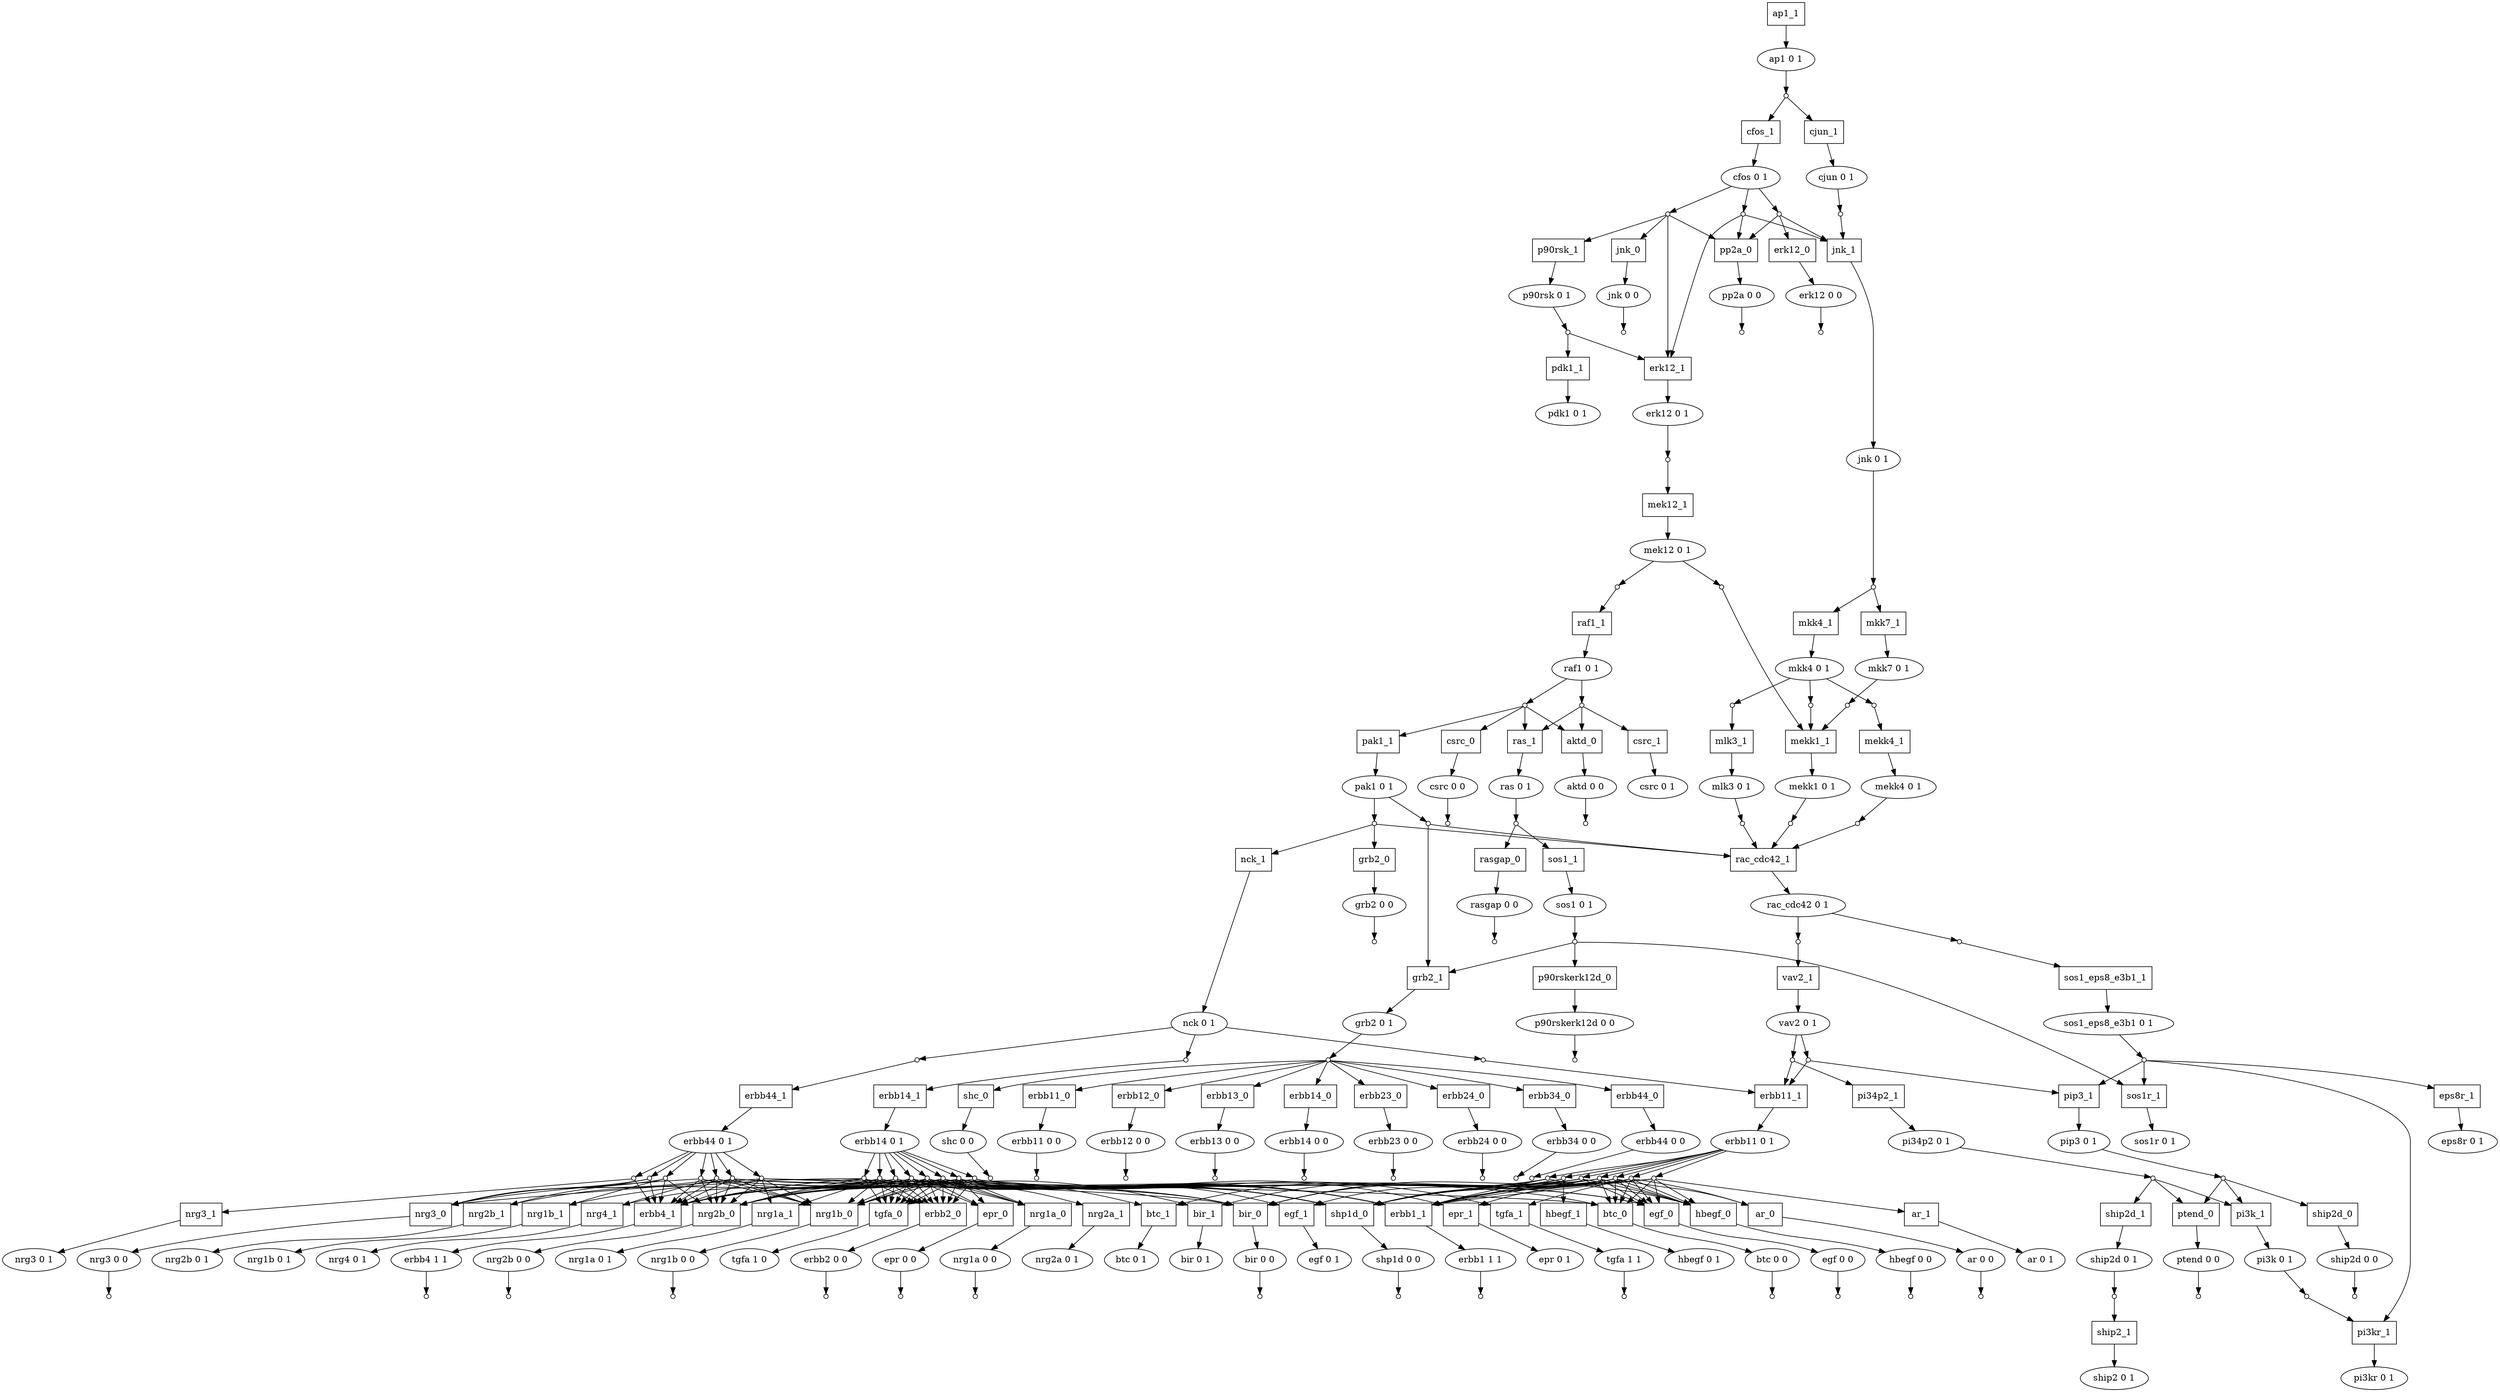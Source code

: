 digraph { 
aktd_0[shape=box];
aktd_0 -> O_aktd_0_0;

ap1_1[shape=box];
ap1_1 -> O_ap1_0_1;

ar_0[shape=box];
ar_0 -> O_ar_0_0;

ar_1[shape=box];
ar_1 -> O_ar_0_1;

bir_0[shape=box];
bir_0 -> O_bir_0_0;

bir_1[shape=box];
bir_1 -> O_bir_0_1;

btc_0[shape=box];
btc_0 -> O_btc_0_0;

btc_1[shape=box];
btc_1 -> O_btc_0_1;

cfos_1[shape=box];
cfos_1 -> O_cfos_0_1;

cjun_1[shape=box];
cjun_1 -> O_cjun_0_1;

csrc_0[shape=box];
csrc_0 -> O_csrc_0_0;

csrc_1[shape=box];
csrc_1 -> O_csrc_0_1;

egf_0[shape=box];
egf_0 -> O_egf_0_0;

egf_1[shape=box];
egf_1 -> O_egf_0_1;

epr_0[shape=box];
epr_0 -> O_epr_0_0;

epr_1[shape=box];
epr_1 -> O_epr_0_1;

eps8r_1[shape=box];
eps8r_1 -> O_eps8r_0_1;

erbb1_1[shape=box];
erbb1_1 -> O_erbb1_1_1;

erbb11_0[shape=box];
erbb11_0 -> O_erbb11_0_0;

erbb11_1[shape=box];
erbb11_1 -> O_erbb11_0_1;

erbb12_0[shape=box];
erbb12_0 -> O_erbb12_0_0;

erbb13_0[shape=box];
erbb13_0 -> O_erbb13_0_0;

erbb14_0[shape=box];
erbb14_0 -> O_erbb14_0_0;

erbb14_1[shape=box];
erbb14_1 -> O_erbb14_0_1;

erbb2_0[shape=box];
erbb2_0 -> O_erbb2_0_0;

erbb23_0[shape=box];
erbb23_0 -> O_erbb23_0_0;

erbb24_0[shape=box];
erbb24_0 -> O_erbb24_0_0;

erbb34_0[shape=box];
erbb34_0 -> O_erbb34_0_0;

erbb4_1[shape=box];
erbb4_1 -> O_erbb4_1_1;

erbb44_0[shape=box];
erbb44_0 -> O_erbb44_0_0;

erbb44_1[shape=box];
erbb44_1 -> O_erbb44_0_1;

erk12_0[shape=box];
erk12_0 -> O_erk12_0_0;

erk12_1[shape=box];
erk12_1 -> O_erk12_0_1;

grb2_0[shape=box];
grb2_0 -> O_grb2_0_0;

grb2_1[shape=box];
grb2_1 -> O_grb2_0_1;

hbegf_0[shape=box];
hbegf_0 -> O_hbegf_0_0;

hbegf_1[shape=box];
hbegf_1 -> O_hbegf_0_1;

jnk_0[shape=box];
jnk_0 -> O_jnk_0_0;

jnk_1[shape=box];
jnk_1 -> O_jnk_0_1;

mek12_1[shape=box];
mek12_1 -> O_mek12_0_1;

mekk1_1[shape=box];
mekk1_1 -> O_mekk1_0_1;

mekk4_1[shape=box];
mekk4_1 -> O_mekk4_0_1;

mkk4_1[shape=box];
mkk4_1 -> O_mkk4_0_1;

mkk7_1[shape=box];
mkk7_1 -> O_mkk7_0_1;

mlk3_1[shape=box];
mlk3_1 -> O_mlk3_0_1;

nck_1[shape=box];
nck_1 -> O_nck_0_1;

nrg1a_0[shape=box];
nrg1a_0 -> O_nrg1a_0_0;

nrg1a_1[shape=box];
nrg1a_1 -> O_nrg1a_0_1;

nrg1b_0[shape=box];
nrg1b_0 -> O_nrg1b_0_0;

nrg1b_1[shape=box];
nrg1b_1 -> O_nrg1b_0_1;

nrg2a_1[shape=box];
nrg2a_1 -> O_nrg2a_0_1;

nrg2b_0[shape=box];
nrg2b_0 -> O_nrg2b_0_0;

nrg2b_1[shape=box];
nrg2b_1 -> O_nrg2b_0_1;

nrg3_0[shape=box];
nrg3_0 -> O_nrg3_0_0;

nrg3_1[shape=box];
nrg3_1 -> O_nrg3_0_1;

nrg4_1[shape=box];
nrg4_1 -> O_nrg4_0_1;

p90rsk_1[shape=box];
p90rsk_1 -> O_p90rsk_0_1;

p90rskerk12d_0[shape=box];
p90rskerk12d_0 -> O_p90rskerk12d_0_0;

pak1_1[shape=box];
pak1_1 -> O_pak1_0_1;

pdk1_1[shape=box];
pdk1_1 -> O_pdk1_0_1;

pi34p2_1[shape=box];
pi34p2_1 -> O_pi34p2_0_1;

pi3k_1[shape=box];
pi3k_1 -> O_pi3k_0_1;

pi3kr_1[shape=box];
pi3kr_1 -> O_pi3kr_0_1;

pip3_1[shape=box];
pip3_1 -> O_pip3_0_1;

pp2a_0[shape=box];
pp2a_0 -> O_pp2a_0_0;

ptend_0[shape=box];
ptend_0 -> O_ptend_0_0;

rac_cdc42_1[shape=box];
rac_cdc42_1 -> O_rac_cdc42_0_1;

raf1_1[shape=box];
raf1_1 -> O_raf1_0_1;

ras_1[shape=box];
ras_1 -> O_ras_0_1;

rasgap_0[shape=box];
rasgap_0 -> O_rasgap_0_0;

shc_0[shape=box];
shc_0 -> O_shc_0_0;

ship2_1[shape=box];
ship2_1 -> O_ship2_0_1;

ship2d_0[shape=box];
ship2d_0 -> O_ship2d_0_0;

ship2d_1[shape=box];
ship2d_1 -> O_ship2d_0_1;

shp1d_0[shape=box];
shp1d_0 -> O_shp1d_0_0;

sos1_1[shape=box];
sos1_1 -> O_sos1_0_1;

sos1_eps8_e3b1_1[shape=box];
sos1_eps8_e3b1_1 -> O_sos1_eps8_e3b1_0_1;

sos1r_1[shape=box];
sos1r_1 -> O_sos1r_0_1;

tgfa_0[shape=box];
tgfa_0 -> O_tgfa_1_0;

tgfa_1[shape=box];
tgfa_1 -> O_tgfa_1_1;

vav2_1[shape=box];
vav2_1 -> O_vav2_0_1;
O_aktd_0_0[label="aktd 0 0"];
pintsol1[label="",shape=circle,fixedsize=true,width=0.1,height=0.1];
O_aktd_0_0 -> pintsol1;


O_ap1_0_1[label="ap1 0 1"];
pintsol2[label="",shape=circle,fixedsize=true,width=0.1,height=0.1];
O_ap1_0_1 -> pintsol2;
pintsol2 -> cfos_1;
pintsol2 -> cjun_1;

O_ar_0_0[label="ar 0 0"];
pintsol3[label="",shape=circle,fixedsize=true,width=0.1,height=0.1];
O_ar_0_0 -> pintsol3;


O_ar_0_1[label="ar 0 1"];


O_bir_0_0[label="bir 0 0"];
pintsol4[label="",shape=circle,fixedsize=true,width=0.1,height=0.1];
O_bir_0_0 -> pintsol4;


O_bir_0_1[label="bir 0 1"];


O_btc_0_0[label="btc 0 0"];
pintsol5[label="",shape=circle,fixedsize=true,width=0.1,height=0.1];
O_btc_0_0 -> pintsol5;


O_btc_0_1[label="btc 0 1"];


O_cfos_0_1[label="cfos 0 1"];
pintsol6[label="",shape=circle,fixedsize=true,width=0.1,height=0.1];
O_cfos_0_1 -> pintsol6;
pintsol6 -> erk12_0;
pintsol6 -> jnk_1;
pintsol6 -> pp2a_0;
pintsol7[label="",shape=circle,fixedsize=true,width=0.1,height=0.1];
O_cfos_0_1 -> pintsol7;
pintsol7 -> erk12_1;
pintsol7 -> jnk_1;
pintsol7 -> pp2a_0;
pintsol8[label="",shape=circle,fixedsize=true,width=0.1,height=0.1];
O_cfos_0_1 -> pintsol8;
pintsol8 -> erk12_1;
pintsol8 -> jnk_0;
pintsol8 -> p90rsk_1;
pintsol8 -> pp2a_0;

O_cjun_0_1[label="cjun 0 1"];
pintsol9[label="",shape=circle,fixedsize=true,width=0.1,height=0.1];
O_cjun_0_1 -> pintsol9;
pintsol9 -> jnk_1;

O_csrc_0_0[label="csrc 0 0"];
pintsol10[label="",shape=circle,fixedsize=true,width=0.1,height=0.1];
O_csrc_0_0 -> pintsol10;


O_csrc_0_1[label="csrc 0 1"];


O_egf_0_0[label="egf 0 0"];
pintsol11[label="",shape=circle,fixedsize=true,width=0.1,height=0.1];
O_egf_0_0 -> pintsol11;


O_egf_0_1[label="egf 0 1"];


O_epr_0_0[label="epr 0 0"];
pintsol12[label="",shape=circle,fixedsize=true,width=0.1,height=0.1];
O_epr_0_0 -> pintsol12;


O_epr_0_1[label="epr 0 1"];


O_eps8r_0_1[label="eps8r 0 1"];


O_erbb1_1_1[label="erbb1 1 1"];
pintsol13[label="",shape=circle,fixedsize=true,width=0.1,height=0.1];
O_erbb1_1_1 -> pintsol13;


O_erbb11_0_0[label="erbb11 0 0"];
pintsol14[label="",shape=circle,fixedsize=true,width=0.1,height=0.1];
O_erbb11_0_0 -> pintsol14;


O_erbb11_0_1[label="erbb11 0 1"];
pintsol15[label="",shape=circle,fixedsize=true,width=0.1,height=0.1];
O_erbb11_0_1 -> pintsol15;
pintsol15 -> erbb1_1;
pintsol15 -> hbegf_1;
pintsol15 -> shp1d_0;
pintsol16[label="",shape=circle,fixedsize=true,width=0.1,height=0.1];
O_erbb11_0_1 -> pintsol16;
pintsol16 -> egf_1;
pintsol16 -> erbb1_1;
pintsol16 -> hbegf_0;
pintsol16 -> shp1d_0;
pintsol17[label="",shape=circle,fixedsize=true,width=0.1,height=0.1];
O_erbb11_0_1 -> pintsol17;
pintsol17 -> btc_1;
pintsol17 -> egf_0;
pintsol17 -> erbb1_1;
pintsol17 -> hbegf_0;
pintsol17 -> shp1d_0;
pintsol18[label="",shape=circle,fixedsize=true,width=0.1,height=0.1];
O_erbb11_0_1 -> pintsol18;
pintsol18 -> bir_1;
pintsol18 -> btc_0;
pintsol18 -> egf_0;
pintsol18 -> erbb1_1;
pintsol18 -> hbegf_0;
pintsol18 -> shp1d_0;
pintsol19[label="",shape=circle,fixedsize=true,width=0.1,height=0.1];
O_erbb11_0_1 -> pintsol19;
pintsol19 -> ar_1;
pintsol19 -> bir_0;
pintsol19 -> btc_0;
pintsol19 -> egf_0;
pintsol19 -> erbb1_1;
pintsol19 -> hbegf_0;
pintsol19 -> shp1d_0;
pintsol20[label="",shape=circle,fixedsize=true,width=0.1,height=0.1];
O_erbb11_0_1 -> pintsol20;
pintsol20 -> ar_0;
pintsol20 -> bir_0;
pintsol20 -> btc_0;
pintsol20 -> egf_0;
pintsol20 -> epr_1;
pintsol20 -> erbb1_1;
pintsol20 -> hbegf_0;
pintsol20 -> shp1d_0;
pintsol21[label="",shape=circle,fixedsize=true,width=0.1,height=0.1];
O_erbb11_0_1 -> pintsol21;
pintsol21 -> ar_0;
pintsol21 -> bir_0;
pintsol21 -> btc_0;
pintsol21 -> egf_0;
pintsol21 -> erbb1_1;
pintsol21 -> hbegf_0;
pintsol21 -> shp1d_0;
pintsol21 -> tgfa_1;

O_erbb12_0_0[label="erbb12 0 0"];
pintsol22[label="",shape=circle,fixedsize=true,width=0.1,height=0.1];
O_erbb12_0_0 -> pintsol22;


O_erbb13_0_0[label="erbb13 0 0"];
pintsol23[label="",shape=circle,fixedsize=true,width=0.1,height=0.1];
O_erbb13_0_0 -> pintsol23;


O_erbb14_0_0[label="erbb14 0 0"];
pintsol24[label="",shape=circle,fixedsize=true,width=0.1,height=0.1];
O_erbb14_0_0 -> pintsol24;


O_erbb14_0_1[label="erbb14 0 1"];
pintsol25[label="",shape=circle,fixedsize=true,width=0.1,height=0.1];
O_erbb14_0_1 -> pintsol25;
pintsol25 -> erbb1_1;
pintsol25 -> erbb2_0;
pintsol25 -> erbb4_1;
pintsol25 -> shp1d_0;
pintsol25 -> tgfa_1;
pintsol26[label="",shape=circle,fixedsize=true,width=0.1,height=0.1];
O_erbb14_0_1 -> pintsol26;
pintsol26 -> erbb1_1;
pintsol26 -> erbb2_0;
pintsol26 -> erbb4_1;
pintsol26 -> nrg2b_1;
pintsol26 -> shp1d_0;
pintsol26 -> tgfa_0;
pintsol27[label="",shape=circle,fixedsize=true,width=0.1,height=0.1];
O_erbb14_0_1 -> pintsol27;
pintsol27 -> erbb1_1;
pintsol27 -> erbb2_0;
pintsol27 -> erbb4_1;
pintsol27 -> nrg1b_1;
pintsol27 -> nrg2b_0;
pintsol27 -> shp1d_0;
pintsol27 -> tgfa_0;
pintsol28[label="",shape=circle,fixedsize=true,width=0.1,height=0.1];
O_erbb14_0_1 -> pintsol28;
pintsol28 -> erbb1_1;
pintsol28 -> erbb2_0;
pintsol28 -> erbb4_1;
pintsol28 -> nrg1a_1;
pintsol28 -> nrg1b_0;
pintsol28 -> nrg2b_0;
pintsol28 -> shp1d_0;
pintsol28 -> tgfa_0;
pintsol29[label="",shape=circle,fixedsize=true,width=0.1,height=0.1];
O_erbb14_0_1 -> pintsol29;
pintsol29 -> epr_1;
pintsol29 -> erbb1_1;
pintsol29 -> erbb2_0;
pintsol29 -> erbb4_1;
pintsol29 -> nrg1a_0;
pintsol29 -> nrg1b_0;
pintsol29 -> nrg2b_0;
pintsol29 -> shp1d_0;
pintsol29 -> tgfa_0;
pintsol30[label="",shape=circle,fixedsize=true,width=0.1,height=0.1];
O_erbb14_0_1 -> pintsol30;
pintsol30 -> egf_1;
pintsol30 -> epr_0;
pintsol30 -> erbb1_1;
pintsol30 -> erbb2_0;
pintsol30 -> erbb4_1;
pintsol30 -> nrg1a_0;
pintsol30 -> nrg1b_0;
pintsol30 -> nrg2b_0;
pintsol30 -> shp1d_0;
pintsol30 -> tgfa_0;
pintsol31[label="",shape=circle,fixedsize=true,width=0.1,height=0.1];
O_erbb14_0_1 -> pintsol31;
pintsol31 -> egf_0;
pintsol31 -> epr_0;
pintsol31 -> erbb1_1;
pintsol31 -> erbb2_0;
pintsol31 -> erbb4_1;
pintsol31 -> nrg1a_0;
pintsol31 -> nrg1b_0;
pintsol31 -> nrg2a_1;
pintsol31 -> nrg2b_0;
pintsol31 -> shp1d_0;
pintsol31 -> tgfa_0;
pintsol32[label="",shape=circle,fixedsize=true,width=0.1,height=0.1];
O_erbb14_0_1 -> pintsol32;
pintsol32 -> egf_0;
pintsol32 -> epr_0;
pintsol32 -> erbb1_1;
pintsol32 -> erbb2_0;
pintsol32 -> erbb4_1;
pintsol32 -> nrg1a_0;
pintsol32 -> nrg1b_0;
pintsol32 -> nrg2b_0;
pintsol32 -> nrg4_1;
pintsol32 -> shp1d_0;
pintsol32 -> tgfa_0;

O_erbb2_0_0[label="erbb2 0 0"];
pintsol33[label="",shape=circle,fixedsize=true,width=0.1,height=0.1];
O_erbb2_0_0 -> pintsol33;


O_erbb23_0_0[label="erbb23 0 0"];
pintsol34[label="",shape=circle,fixedsize=true,width=0.1,height=0.1];
O_erbb23_0_0 -> pintsol34;


O_erbb24_0_0[label="erbb24 0 0"];
pintsol35[label="",shape=circle,fixedsize=true,width=0.1,height=0.1];
O_erbb24_0_0 -> pintsol35;


O_erbb34_0_0[label="erbb34 0 0"];
pintsol36[label="",shape=circle,fixedsize=true,width=0.1,height=0.1];
O_erbb34_0_0 -> pintsol36;


O_erbb4_1_1[label="erbb4 1 1"];
pintsol37[label="",shape=circle,fixedsize=true,width=0.1,height=0.1];
O_erbb4_1_1 -> pintsol37;


O_erbb44_0_0[label="erbb44 0 0"];
pintsol38[label="",shape=circle,fixedsize=true,width=0.1,height=0.1];
O_erbb44_0_0 -> pintsol38;


O_erbb44_0_1[label="erbb44 0 1"];
pintsol39[label="",shape=circle,fixedsize=true,width=0.1,height=0.1];
O_erbb44_0_1 -> pintsol39;
pintsol39 -> erbb4_1;
pintsol39 -> nrg3_1;
pintsol40[label="",shape=circle,fixedsize=true,width=0.1,height=0.1];
O_erbb44_0_1 -> pintsol40;
pintsol40 -> erbb4_1;
pintsol40 -> nrg2b_1;
pintsol40 -> nrg3_0;
pintsol41[label="",shape=circle,fixedsize=true,width=0.1,height=0.1];
O_erbb44_0_1 -> pintsol41;
pintsol41 -> erbb4_1;
pintsol41 -> nrg1b_1;
pintsol41 -> nrg2b_0;
pintsol41 -> nrg3_0;
pintsol42[label="",shape=circle,fixedsize=true,width=0.1,height=0.1];
O_erbb44_0_1 -> pintsol42;
pintsol42 -> bir_1;
pintsol42 -> erbb4_1;
pintsol42 -> nrg1b_0;
pintsol42 -> nrg2b_0;
pintsol42 -> nrg3_0;
pintsol43[label="",shape=circle,fixedsize=true,width=0.1,height=0.1];
O_erbb44_0_1 -> pintsol43;
pintsol43 -> bir_0;
pintsol43 -> btc_1;
pintsol43 -> erbb4_1;
pintsol43 -> nrg1b_0;
pintsol43 -> nrg2b_0;
pintsol43 -> nrg3_0;
pintsol44[label="",shape=circle,fixedsize=true,width=0.1,height=0.1];
O_erbb44_0_1 -> pintsol44;
pintsol44 -> bir_0;
pintsol44 -> btc_0;
pintsol44 -> erbb4_1;
pintsol44 -> nrg1a_1;
pintsol44 -> nrg1b_0;
pintsol44 -> nrg2b_0;
pintsol44 -> nrg3_0;
pintsol45[label="",shape=circle,fixedsize=true,width=0.1,height=0.1];
O_erbb44_0_1 -> pintsol45;
pintsol45 -> bir_0;
pintsol45 -> btc_0;
pintsol45 -> erbb4_1;
pintsol45 -> nrg1b_0;
pintsol45 -> nrg2b_0;
pintsol45 -> nrg3_0;
pintsol45 -> nrg4_1;

O_erk12_0_0[label="erk12 0 0"];
pintsol46[label="",shape=circle,fixedsize=true,width=0.1,height=0.1];
O_erk12_0_0 -> pintsol46;


O_erk12_0_1[label="erk12 0 1"];
pintsol47[label="",shape=circle,fixedsize=true,width=0.1,height=0.1];
O_erk12_0_1 -> pintsol47;
pintsol47 -> mek12_1;

O_grb2_0_0[label="grb2 0 0"];
pintsol48[label="",shape=circle,fixedsize=true,width=0.1,height=0.1];
O_grb2_0_0 -> pintsol48;


O_grb2_0_1[label="grb2 0 1"];
pintsol49[label="",shape=circle,fixedsize=true,width=0.1,height=0.1];
O_grb2_0_1 -> pintsol49;
pintsol49 -> erbb11_0;
pintsol49 -> erbb12_0;
pintsol49 -> erbb13_0;
pintsol49 -> erbb14_0;
pintsol49 -> erbb23_0;
pintsol49 -> erbb24_0;
pintsol49 -> erbb34_0;
pintsol49 -> erbb44_0;
pintsol49 -> shc_0;

O_hbegf_0_0[label="hbegf 0 0"];
pintsol50[label="",shape=circle,fixedsize=true,width=0.1,height=0.1];
O_hbegf_0_0 -> pintsol50;


O_hbegf_0_1[label="hbegf 0 1"];


O_jnk_0_0[label="jnk 0 0"];
pintsol51[label="",shape=circle,fixedsize=true,width=0.1,height=0.1];
O_jnk_0_0 -> pintsol51;


O_jnk_0_1[label="jnk 0 1"];
pintsol52[label="",shape=circle,fixedsize=true,width=0.1,height=0.1];
O_jnk_0_1 -> pintsol52;
pintsol52 -> mkk4_1;
pintsol52 -> mkk7_1;

O_mek12_0_1[label="mek12 0 1"];
pintsol53[label="",shape=circle,fixedsize=true,width=0.1,height=0.1];
O_mek12_0_1 -> pintsol53;
pintsol53 -> mekk1_1;
pintsol54[label="",shape=circle,fixedsize=true,width=0.1,height=0.1];
O_mek12_0_1 -> pintsol54;
pintsol54 -> raf1_1;

O_mekk1_0_1[label="mekk1 0 1"];
pintsol55[label="",shape=circle,fixedsize=true,width=0.1,height=0.1];
O_mekk1_0_1 -> pintsol55;
pintsol55 -> rac_cdc42_1;

O_mekk4_0_1[label="mekk4 0 1"];
pintsol56[label="",shape=circle,fixedsize=true,width=0.1,height=0.1];
O_mekk4_0_1 -> pintsol56;
pintsol56 -> rac_cdc42_1;

O_mkk4_0_1[label="mkk4 0 1"];
pintsol57[label="",shape=circle,fixedsize=true,width=0.1,height=0.1];
O_mkk4_0_1 -> pintsol57;
pintsol57 -> mekk1_1;
pintsol58[label="",shape=circle,fixedsize=true,width=0.1,height=0.1];
O_mkk4_0_1 -> pintsol58;
pintsol58 -> mekk4_1;
pintsol59[label="",shape=circle,fixedsize=true,width=0.1,height=0.1];
O_mkk4_0_1 -> pintsol59;
pintsol59 -> mlk3_1;

O_mkk7_0_1[label="mkk7 0 1"];
pintsol60[label="",shape=circle,fixedsize=true,width=0.1,height=0.1];
O_mkk7_0_1 -> pintsol60;
pintsol60 -> mekk1_1;

O_mlk3_0_1[label="mlk3 0 1"];
pintsol61[label="",shape=circle,fixedsize=true,width=0.1,height=0.1];
O_mlk3_0_1 -> pintsol61;
pintsol61 -> rac_cdc42_1;

O_nck_0_1[label="nck 0 1"];
pintsol62[label="",shape=circle,fixedsize=true,width=0.1,height=0.1];
O_nck_0_1 -> pintsol62;
pintsol62 -> erbb11_1;
pintsol63[label="",shape=circle,fixedsize=true,width=0.1,height=0.1];
O_nck_0_1 -> pintsol63;
pintsol63 -> erbb14_1;
pintsol64[label="",shape=circle,fixedsize=true,width=0.1,height=0.1];
O_nck_0_1 -> pintsol64;
pintsol64 -> erbb44_1;

O_nrg1a_0_0[label="nrg1a 0 0"];
pintsol65[label="",shape=circle,fixedsize=true,width=0.1,height=0.1];
O_nrg1a_0_0 -> pintsol65;


O_nrg1a_0_1[label="nrg1a 0 1"];


O_nrg1b_0_0[label="nrg1b 0 0"];
pintsol66[label="",shape=circle,fixedsize=true,width=0.1,height=0.1];
O_nrg1b_0_0 -> pintsol66;


O_nrg1b_0_1[label="nrg1b 0 1"];


O_nrg2a_0_1[label="nrg2a 0 1"];


O_nrg2b_0_0[label="nrg2b 0 0"];
pintsol67[label="",shape=circle,fixedsize=true,width=0.1,height=0.1];
O_nrg2b_0_0 -> pintsol67;


O_nrg2b_0_1[label="nrg2b 0 1"];


O_nrg3_0_0[label="nrg3 0 0"];
pintsol68[label="",shape=circle,fixedsize=true,width=0.1,height=0.1];
O_nrg3_0_0 -> pintsol68;


O_nrg3_0_1[label="nrg3 0 1"];


O_nrg4_0_1[label="nrg4 0 1"];


O_p90rsk_0_1[label="p90rsk 0 1"];
pintsol69[label="",shape=circle,fixedsize=true,width=0.1,height=0.1];
O_p90rsk_0_1 -> pintsol69;
pintsol69 -> erk12_1;
pintsol69 -> pdk1_1;

O_p90rskerk12d_0_0[label="p90rskerk12d 0 0"];
pintsol70[label="",shape=circle,fixedsize=true,width=0.1,height=0.1];
O_p90rskerk12d_0_0 -> pintsol70;


O_pak1_0_1[label="pak1 0 1"];
pintsol71[label="",shape=circle,fixedsize=true,width=0.1,height=0.1];
O_pak1_0_1 -> pintsol71;
pintsol71 -> grb2_1;
pintsol71 -> rac_cdc42_1;
pintsol72[label="",shape=circle,fixedsize=true,width=0.1,height=0.1];
O_pak1_0_1 -> pintsol72;
pintsol72 -> grb2_0;
pintsol72 -> nck_1;
pintsol72 -> rac_cdc42_1;

O_pdk1_0_1[label="pdk1 0 1"];


O_pi34p2_0_1[label="pi34p2 0 1"];
pintsol73[label="",shape=circle,fixedsize=true,width=0.1,height=0.1];
O_pi34p2_0_1 -> pintsol73;
pintsol73 -> pi3k_1;
pintsol73 -> ptend_0;
pintsol73 -> ship2d_1;

O_pi3k_0_1[label="pi3k 0 1"];
pintsol74[label="",shape=circle,fixedsize=true,width=0.1,height=0.1];
O_pi3k_0_1 -> pintsol74;
pintsol74 -> pi3kr_1;

O_pi3kr_0_1[label="pi3kr 0 1"];


O_pip3_0_1[label="pip3 0 1"];
pintsol75[label="",shape=circle,fixedsize=true,width=0.1,height=0.1];
O_pip3_0_1 -> pintsol75;
pintsol75 -> pi3k_1;
pintsol75 -> ptend_0;
pintsol75 -> ship2d_0;

O_pp2a_0_0[label="pp2a 0 0"];
pintsol76[label="",shape=circle,fixedsize=true,width=0.1,height=0.1];
O_pp2a_0_0 -> pintsol76;


O_ptend_0_0[label="ptend 0 0"];
pintsol77[label="",shape=circle,fixedsize=true,width=0.1,height=0.1];
O_ptend_0_0 -> pintsol77;


O_rac_cdc42_0_1[label="rac_cdc42 0 1"];
pintsol78[label="",shape=circle,fixedsize=true,width=0.1,height=0.1];
O_rac_cdc42_0_1 -> pintsol78;
pintsol78 -> sos1_eps8_e3b1_1;
pintsol79[label="",shape=circle,fixedsize=true,width=0.1,height=0.1];
O_rac_cdc42_0_1 -> pintsol79;
pintsol79 -> vav2_1;

O_raf1_0_1[label="raf1 0 1"];
pintsol80[label="",shape=circle,fixedsize=true,width=0.1,height=0.1];
O_raf1_0_1 -> pintsol80;
pintsol80 -> aktd_0;
pintsol80 -> csrc_1;
pintsol80 -> ras_1;
pintsol81[label="",shape=circle,fixedsize=true,width=0.1,height=0.1];
O_raf1_0_1 -> pintsol81;
pintsol81 -> aktd_0;
pintsol81 -> csrc_0;
pintsol81 -> pak1_1;
pintsol81 -> ras_1;

O_ras_0_1[label="ras 0 1"];
pintsol82[label="",shape=circle,fixedsize=true,width=0.1,height=0.1];
O_ras_0_1 -> pintsol82;
pintsol82 -> rasgap_0;
pintsol82 -> sos1_1;

O_rasgap_0_0[label="rasgap 0 0"];
pintsol83[label="",shape=circle,fixedsize=true,width=0.1,height=0.1];
O_rasgap_0_0 -> pintsol83;


O_shc_0_0[label="shc 0 0"];
pintsol84[label="",shape=circle,fixedsize=true,width=0.1,height=0.1];
O_shc_0_0 -> pintsol84;


O_ship2_0_1[label="ship2 0 1"];


O_ship2d_0_0[label="ship2d 0 0"];
pintsol85[label="",shape=circle,fixedsize=true,width=0.1,height=0.1];
O_ship2d_0_0 -> pintsol85;


O_ship2d_0_1[label="ship2d 0 1"];
pintsol86[label="",shape=circle,fixedsize=true,width=0.1,height=0.1];
O_ship2d_0_1 -> pintsol86;
pintsol86 -> ship2_1;

O_shp1d_0_0[label="shp1d 0 0"];
pintsol87[label="",shape=circle,fixedsize=true,width=0.1,height=0.1];
O_shp1d_0_0 -> pintsol87;


O_sos1_0_1[label="sos1 0 1"];
pintsol88[label="",shape=circle,fixedsize=true,width=0.1,height=0.1];
O_sos1_0_1 -> pintsol88;
pintsol88 -> grb2_1;
pintsol88 -> p90rskerk12d_0;
pintsol88 -> sos1r_1;

O_sos1_eps8_e3b1_0_1[label="sos1_eps8_e3b1 0 1"];
pintsol89[label="",shape=circle,fixedsize=true,width=0.1,height=0.1];
O_sos1_eps8_e3b1_0_1 -> pintsol89;
pintsol89 -> eps8r_1;
pintsol89 -> pi3kr_1;
pintsol89 -> pip3_1;
pintsol89 -> sos1r_1;

O_sos1r_0_1[label="sos1r 0 1"];


O_tgfa_1_0[label="tgfa 1 0"];


O_tgfa_1_1[label="tgfa 1 1"];
pintsol90[label="",shape=circle,fixedsize=true,width=0.1,height=0.1];
O_tgfa_1_1 -> pintsol90;


O_vav2_0_1[label="vav2 0 1"];
pintsol91[label="",shape=circle,fixedsize=true,width=0.1,height=0.1];
O_vav2_0_1 -> pintsol91;
pintsol91 -> erbb11_1;
pintsol91 -> pip3_1;
pintsol92[label="",shape=circle,fixedsize=true,width=0.1,height=0.1];
O_vav2_0_1 -> pintsol92;
pintsol92 -> erbb11_1;
pintsol92 -> pi34p2_1;
}
